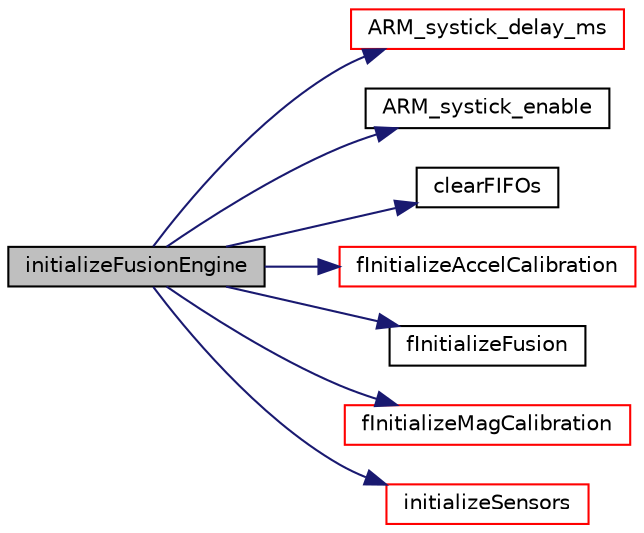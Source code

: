 digraph "initializeFusionEngine"
{
  edge [fontname="Helvetica",fontsize="10",labelfontname="Helvetica",labelfontsize="10"];
  node [fontname="Helvetica",fontsize="10",shape=record];
  rankdir="LR";
  Node45 [label="initializeFusionEngine",height=0.2,width=0.4,color="black", fillcolor="grey75", style="filled", fontcolor="black"];
  Node45 -> Node46 [color="midnightblue",fontsize="10",style="solid",fontname="Helvetica"];
  Node46 [label="ARM_systick_delay_ms",height=0.2,width=0.4,color="red", fillcolor="white", style="filled",URL="$driver__systick_8c.html#a8075e82d5c7ce23802841551a953e170"];
  Node45 -> Node49 [color="midnightblue",fontsize="10",style="solid",fontname="Helvetica"];
  Node49 [label="ARM_systick_enable",height=0.2,width=0.4,color="black", fillcolor="white", style="filled",URL="$driver__systick_8c.html#a12342d97ebedd191c344ea0d5e1e7646"];
  Node45 -> Node50 [color="midnightblue",fontsize="10",style="solid",fontname="Helvetica"];
  Node50 [label="clearFIFOs",height=0.2,width=0.4,color="black", fillcolor="white", style="filled",URL="$sensor__fusion_8c.html#a9af8710b3e87acd2a33e7988b2d75b6c",tooltip="Function to clear FIFO at the end of each fusion computation. "];
  Node45 -> Node51 [color="midnightblue",fontsize="10",style="solid",fontname="Helvetica"];
  Node51 [label="fInitializeAccelCalibration",height=0.2,width=0.4,color="red", fillcolor="white", style="filled",URL="$precision_accelerometer_8c.html#ab8572ce21837538a984e62035db4d89e",tooltip="Initialize the accelerometer calibration functions. "];
  Node45 -> Node53 [color="midnightblue",fontsize="10",style="solid",fontname="Helvetica"];
  Node53 [label="fInitializeFusion",height=0.2,width=0.4,color="black", fillcolor="white", style="filled",URL="$fusion_8c.html#ad9cb3659204ae7a30109ceaf4d94ecec"];
  Node45 -> Node54 [color="midnightblue",fontsize="10",style="solid",fontname="Helvetica"];
  Node54 [label="fInitializeMagCalibration",height=0.2,width=0.4,color="red", fillcolor="white", style="filled",URL="$magnetic_8c.html#a0671e3b0a0f73cd25a9880f1e14d5cb0"];
  Node45 -> Node55 [color="midnightblue",fontsize="10",style="solid",fontname="Helvetica"];
  Node55 [label="initializeSensors",height=0.2,width=0.4,color="red", fillcolor="white", style="filled",URL="$sensor__fusion_8c.html#ae748e1330b5a94783c6d4ea2ad9e4f28"];
}
